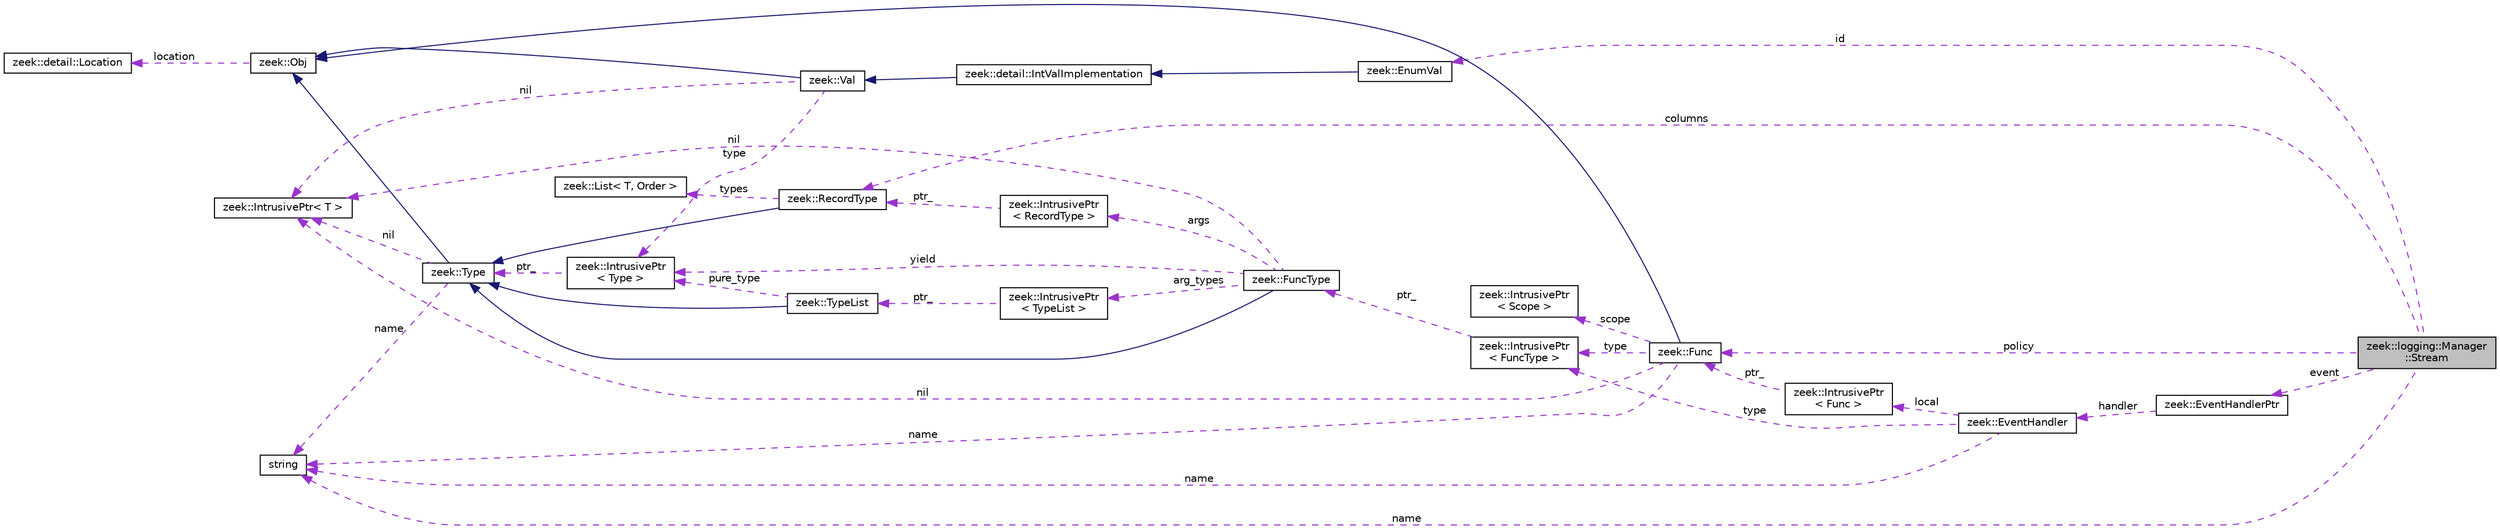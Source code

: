 digraph "zeek::logging::Manager::Stream"
{
 // LATEX_PDF_SIZE
  edge [fontname="Helvetica",fontsize="10",labelfontname="Helvetica",labelfontsize="10"];
  node [fontname="Helvetica",fontsize="10",shape=record];
  rankdir="LR";
  Node1 [label="zeek::logging::Manager\l::Stream",height=0.2,width=0.4,color="black", fillcolor="grey75", style="filled", fontcolor="black",tooltip=" "];
  Node2 -> Node1 [dir="back",color="darkorchid3",fontsize="10",style="dashed",label=" id" ,fontname="Helvetica"];
  Node2 [label="zeek::EnumVal",height=0.2,width=0.4,color="black", fillcolor="white", style="filled",URL="$dc/da0/classzeek_1_1EnumVal.html",tooltip=" "];
  Node3 -> Node2 [dir="back",color="midnightblue",fontsize="10",style="solid",fontname="Helvetica"];
  Node3 [label="zeek::detail::IntValImplementation",height=0.2,width=0.4,color="black", fillcolor="white", style="filled",URL="$db/d72/classzeek_1_1detail_1_1IntValImplementation.html",tooltip=" "];
  Node4 -> Node3 [dir="back",color="midnightblue",fontsize="10",style="solid",fontname="Helvetica"];
  Node4 [label="zeek::Val",height=0.2,width=0.4,color="black", fillcolor="white", style="filled",URL="$de/d49/classzeek_1_1Val.html",tooltip=" "];
  Node5 -> Node4 [dir="back",color="midnightblue",fontsize="10",style="solid",fontname="Helvetica"];
  Node5 [label="zeek::Obj",height=0.2,width=0.4,color="black", fillcolor="white", style="filled",URL="$dd/df1/classzeek_1_1Obj.html",tooltip=" "];
  Node6 -> Node5 [dir="back",color="darkorchid3",fontsize="10",style="dashed",label=" location" ,fontname="Helvetica"];
  Node6 [label="zeek::detail::Location",height=0.2,width=0.4,color="black", fillcolor="white", style="filled",URL="$d5/d1d/classzeek_1_1detail_1_1Location.html",tooltip=" "];
  Node7 -> Node4 [dir="back",color="darkorchid3",fontsize="10",style="dashed",label=" nil" ,fontname="Helvetica"];
  Node7 [label="zeek::IntrusivePtr\< T \>",height=0.2,width=0.4,color="black", fillcolor="white", style="filled",URL="$d6/dba/classzeek_1_1IntrusivePtr.html",tooltip=" "];
  Node8 -> Node4 [dir="back",color="darkorchid3",fontsize="10",style="dashed",label=" type" ,fontname="Helvetica"];
  Node8 [label="zeek::IntrusivePtr\l\< Type \>",height=0.2,width=0.4,color="black", fillcolor="white", style="filled",URL="$d6/dba/classzeek_1_1IntrusivePtr.html",tooltip=" "];
  Node9 -> Node8 [dir="back",color="darkorchid3",fontsize="10",style="dashed",label=" ptr_" ,fontname="Helvetica"];
  Node9 [label="zeek::Type",height=0.2,width=0.4,color="black", fillcolor="white", style="filled",URL="$d0/d4f/classzeek_1_1Type.html",tooltip=" "];
  Node5 -> Node9 [dir="back",color="midnightblue",fontsize="10",style="solid",fontname="Helvetica"];
  Node7 -> Node9 [dir="back",color="darkorchid3",fontsize="10",style="dashed",label=" nil" ,fontname="Helvetica"];
  Node10 -> Node9 [dir="back",color="darkorchid3",fontsize="10",style="dashed",label=" name" ,fontname="Helvetica"];
  Node10 [label="string",height=0.2,width=0.4,color="black", fillcolor="white", style="filled",tooltip=" "];
  Node10 -> Node1 [dir="back",color="darkorchid3",fontsize="10",style="dashed",label=" name" ,fontname="Helvetica"];
  Node11 -> Node1 [dir="back",color="darkorchid3",fontsize="10",style="dashed",label=" columns" ,fontname="Helvetica"];
  Node11 [label="zeek::RecordType",height=0.2,width=0.4,color="black", fillcolor="white", style="filled",URL="$df/d5b/classzeek_1_1RecordType.html",tooltip=" "];
  Node9 -> Node11 [dir="back",color="midnightblue",fontsize="10",style="solid",fontname="Helvetica"];
  Node12 -> Node11 [dir="back",color="darkorchid3",fontsize="10",style="dashed",label=" types" ,fontname="Helvetica"];
  Node12 [label="zeek::List\< T, Order \>",height=0.2,width=0.4,color="black", fillcolor="white", style="filled",URL="$d2/d8d/classzeek_1_1List.html",tooltip=" "];
  Node13 -> Node1 [dir="back",color="darkorchid3",fontsize="10",style="dashed",label=" event" ,fontname="Helvetica"];
  Node13 [label="zeek::EventHandlerPtr",height=0.2,width=0.4,color="black", fillcolor="white", style="filled",URL="$d7/dc7/classzeek_1_1EventHandlerPtr.html",tooltip=" "];
  Node14 -> Node13 [dir="back",color="darkorchid3",fontsize="10",style="dashed",label=" handler" ,fontname="Helvetica"];
  Node14 [label="zeek::EventHandler",height=0.2,width=0.4,color="black", fillcolor="white", style="filled",URL="$d2/d39/classzeek_1_1EventHandler.html",tooltip=" "];
  Node10 -> Node14 [dir="back",color="darkorchid3",fontsize="10",style="dashed",label=" name" ,fontname="Helvetica"];
  Node15 -> Node14 [dir="back",color="darkorchid3",fontsize="10",style="dashed",label=" local" ,fontname="Helvetica"];
  Node15 [label="zeek::IntrusivePtr\l\< Func \>",height=0.2,width=0.4,color="black", fillcolor="white", style="filled",URL="$d6/dba/classzeek_1_1IntrusivePtr.html",tooltip=" "];
  Node16 -> Node15 [dir="back",color="darkorchid3",fontsize="10",style="dashed",label=" ptr_" ,fontname="Helvetica"];
  Node16 [label="zeek::Func",height=0.2,width=0.4,color="black", fillcolor="white", style="filled",URL="$d5/d7c/classzeek_1_1Func.html",tooltip=" "];
  Node5 -> Node16 [dir="back",color="midnightblue",fontsize="10",style="solid",fontname="Helvetica"];
  Node7 -> Node16 [dir="back",color="darkorchid3",fontsize="10",style="dashed",label=" nil" ,fontname="Helvetica"];
  Node17 -> Node16 [dir="back",color="darkorchid3",fontsize="10",style="dashed",label=" scope" ,fontname="Helvetica"];
  Node17 [label="zeek::IntrusivePtr\l\< Scope \>",height=0.2,width=0.4,color="black", fillcolor="white", style="filled",URL="$d6/dba/classzeek_1_1IntrusivePtr.html",tooltip=" "];
  Node18 -> Node16 [dir="back",color="darkorchid3",fontsize="10",style="dashed",label=" type" ,fontname="Helvetica"];
  Node18 [label="zeek::IntrusivePtr\l\< FuncType \>",height=0.2,width=0.4,color="black", fillcolor="white", style="filled",URL="$d6/dba/classzeek_1_1IntrusivePtr.html",tooltip=" "];
  Node19 -> Node18 [dir="back",color="darkorchid3",fontsize="10",style="dashed",label=" ptr_" ,fontname="Helvetica"];
  Node19 [label="zeek::FuncType",height=0.2,width=0.4,color="black", fillcolor="white", style="filled",URL="$da/ddd/classzeek_1_1FuncType.html",tooltip=" "];
  Node9 -> Node19 [dir="back",color="midnightblue",fontsize="10",style="solid",fontname="Helvetica"];
  Node7 -> Node19 [dir="back",color="darkorchid3",fontsize="10",style="dashed",label=" nil" ,fontname="Helvetica"];
  Node20 -> Node19 [dir="back",color="darkorchid3",fontsize="10",style="dashed",label=" args" ,fontname="Helvetica"];
  Node20 [label="zeek::IntrusivePtr\l\< RecordType \>",height=0.2,width=0.4,color="black", fillcolor="white", style="filled",URL="$d6/dba/classzeek_1_1IntrusivePtr.html",tooltip=" "];
  Node11 -> Node20 [dir="back",color="darkorchid3",fontsize="10",style="dashed",label=" ptr_" ,fontname="Helvetica"];
  Node21 -> Node19 [dir="back",color="darkorchid3",fontsize="10",style="dashed",label=" arg_types" ,fontname="Helvetica"];
  Node21 [label="zeek::IntrusivePtr\l\< TypeList \>",height=0.2,width=0.4,color="black", fillcolor="white", style="filled",URL="$d6/dba/classzeek_1_1IntrusivePtr.html",tooltip=" "];
  Node22 -> Node21 [dir="back",color="darkorchid3",fontsize="10",style="dashed",label=" ptr_" ,fontname="Helvetica"];
  Node22 [label="zeek::TypeList",height=0.2,width=0.4,color="black", fillcolor="white", style="filled",URL="$da/d8e/classzeek_1_1TypeList.html",tooltip=" "];
  Node9 -> Node22 [dir="back",color="midnightblue",fontsize="10",style="solid",fontname="Helvetica"];
  Node8 -> Node22 [dir="back",color="darkorchid3",fontsize="10",style="dashed",label=" pure_type" ,fontname="Helvetica"];
  Node8 -> Node19 [dir="back",color="darkorchid3",fontsize="10",style="dashed",label=" yield" ,fontname="Helvetica"];
  Node10 -> Node16 [dir="back",color="darkorchid3",fontsize="10",style="dashed",label=" name" ,fontname="Helvetica"];
  Node18 -> Node14 [dir="back",color="darkorchid3",fontsize="10",style="dashed",label=" type" ,fontname="Helvetica"];
  Node16 -> Node1 [dir="back",color="darkorchid3",fontsize="10",style="dashed",label=" policy" ,fontname="Helvetica"];
}
